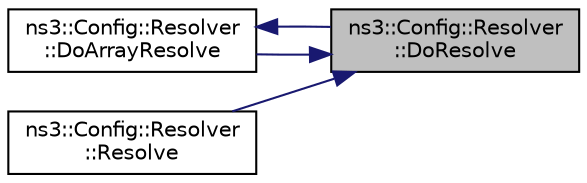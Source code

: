 digraph "ns3::Config::Resolver::DoResolve"
{
 // LATEX_PDF_SIZE
  edge [fontname="Helvetica",fontsize="10",labelfontname="Helvetica",labelfontsize="10"];
  node [fontname="Helvetica",fontsize="10",shape=record];
  rankdir="RL";
  Node1 [label="ns3::Config::Resolver\l::DoResolve",height=0.2,width=0.4,color="black", fillcolor="grey75", style="filled", fontcolor="black",tooltip="Parse the next element in the Config path."];
  Node1 -> Node2 [dir="back",color="midnightblue",fontsize="10",style="solid",fontname="Helvetica"];
  Node2 [label="ns3::Config::Resolver\l::DoArrayResolve",height=0.2,width=0.4,color="black", fillcolor="white", style="filled",URL="$classns3_1_1_config_1_1_resolver.html#af77719f6e2e914d5e8f003d5768cb827",tooltip="Parse an index on the Config path."];
  Node2 -> Node1 [dir="back",color="midnightblue",fontsize="10",style="solid",fontname="Helvetica"];
  Node1 -> Node3 [dir="back",color="midnightblue",fontsize="10",style="solid",fontname="Helvetica"];
  Node3 [label="ns3::Config::Resolver\l::Resolve",height=0.2,width=0.4,color="black", fillcolor="white", style="filled",URL="$classns3_1_1_config_1_1_resolver.html#a502c28aff17251890b7d2e0ade73847b",tooltip="Parse the stored Config path into an object reference, beginning at the indicated root object."];
}
